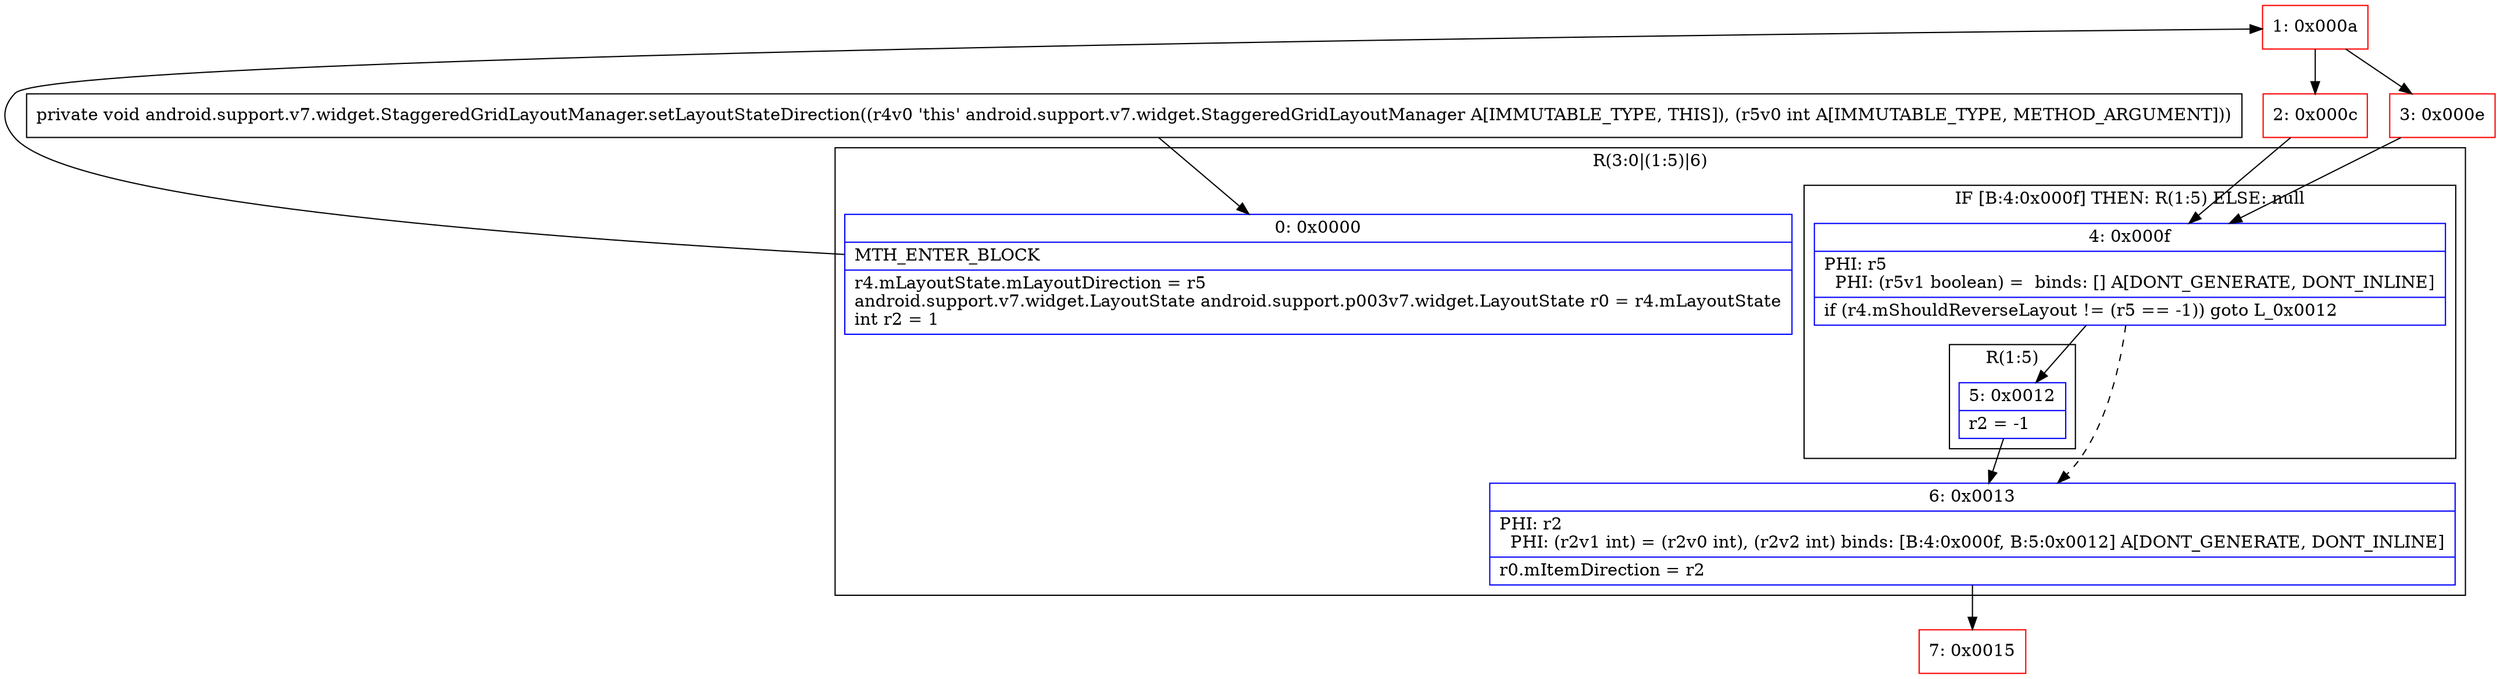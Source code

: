 digraph "CFG forandroid.support.v7.widget.StaggeredGridLayoutManager.setLayoutStateDirection(I)V" {
subgraph cluster_Region_2039799098 {
label = "R(3:0|(1:5)|6)";
node [shape=record,color=blue];
Node_0 [shape=record,label="{0\:\ 0x0000|MTH_ENTER_BLOCK\l|r4.mLayoutState.mLayoutDirection = r5\landroid.support.v7.widget.LayoutState android.support.p003v7.widget.LayoutState r0 = r4.mLayoutState\lint r2 = 1\l}"];
subgraph cluster_IfRegion_661538023 {
label = "IF [B:4:0x000f] THEN: R(1:5) ELSE: null";
node [shape=record,color=blue];
Node_4 [shape=record,label="{4\:\ 0x000f|PHI: r5 \l  PHI: (r5v1 boolean) =  binds: [] A[DONT_GENERATE, DONT_INLINE]\l|if (r4.mShouldReverseLayout != (r5 == \-1)) goto L_0x0012\l}"];
subgraph cluster_Region_369951523 {
label = "R(1:5)";
node [shape=record,color=blue];
Node_5 [shape=record,label="{5\:\ 0x0012|r2 = \-1\l}"];
}
}
Node_6 [shape=record,label="{6\:\ 0x0013|PHI: r2 \l  PHI: (r2v1 int) = (r2v0 int), (r2v2 int) binds: [B:4:0x000f, B:5:0x0012] A[DONT_GENERATE, DONT_INLINE]\l|r0.mItemDirection = r2\l}"];
}
Node_1 [shape=record,color=red,label="{1\:\ 0x000a}"];
Node_2 [shape=record,color=red,label="{2\:\ 0x000c}"];
Node_3 [shape=record,color=red,label="{3\:\ 0x000e}"];
Node_7 [shape=record,color=red,label="{7\:\ 0x0015}"];
MethodNode[shape=record,label="{private void android.support.v7.widget.StaggeredGridLayoutManager.setLayoutStateDirection((r4v0 'this' android.support.v7.widget.StaggeredGridLayoutManager A[IMMUTABLE_TYPE, THIS]), (r5v0 int A[IMMUTABLE_TYPE, METHOD_ARGUMENT])) }"];
MethodNode -> Node_0;
Node_0 -> Node_1;
Node_4 -> Node_5;
Node_4 -> Node_6[style=dashed];
Node_5 -> Node_6;
Node_6 -> Node_7;
Node_1 -> Node_2;
Node_1 -> Node_3;
Node_2 -> Node_4;
Node_3 -> Node_4;
}

